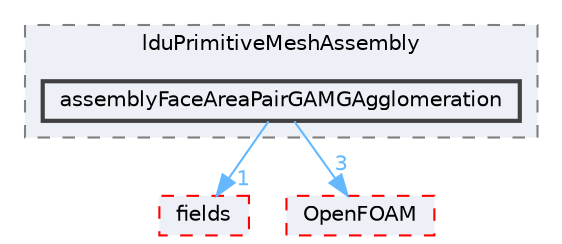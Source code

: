 digraph "src/finiteVolume/lduPrimitiveMeshAssembly/assemblyFaceAreaPairGAMGAgglomeration"
{
 // LATEX_PDF_SIZE
  bgcolor="transparent";
  edge [fontname=Helvetica,fontsize=10,labelfontname=Helvetica,labelfontsize=10];
  node [fontname=Helvetica,fontsize=10,shape=box,height=0.2,width=0.4];
  compound=true
  subgraph clusterdir_f079b6889fb6f012a765794ab6576c44 {
    graph [ bgcolor="#edf0f7", pencolor="grey50", label="lduPrimitiveMeshAssembly", fontname=Helvetica,fontsize=10 style="filled,dashed", URL="dir_f079b6889fb6f012a765794ab6576c44.html",tooltip=""]
  dir_781fc51185bc809a3f614f98cdba2db1 [label="assemblyFaceAreaPairGAMGAgglomeration", fillcolor="#edf0f7", color="grey25", style="filled,bold", URL="dir_781fc51185bc809a3f614f98cdba2db1.html",tooltip=""];
  }
  dir_25ab4a83a983f7bb7a38b7f63bb141b7 [label="fields", fillcolor="#edf0f7", color="red", style="filled,dashed", URL="dir_25ab4a83a983f7bb7a38b7f63bb141b7.html",tooltip=""];
  dir_c5473ff19b20e6ec4dfe5c310b3778a8 [label="OpenFOAM", fillcolor="#edf0f7", color="red", style="filled,dashed", URL="dir_c5473ff19b20e6ec4dfe5c310b3778a8.html",tooltip=""];
  dir_781fc51185bc809a3f614f98cdba2db1->dir_25ab4a83a983f7bb7a38b7f63bb141b7 [headlabel="1", labeldistance=1.5 headhref="dir_000134_001332.html" href="dir_000134_001332.html" color="steelblue1" fontcolor="steelblue1"];
  dir_781fc51185bc809a3f614f98cdba2db1->dir_c5473ff19b20e6ec4dfe5c310b3778a8 [headlabel="3", labeldistance=1.5 headhref="dir_000134_002695.html" href="dir_000134_002695.html" color="steelblue1" fontcolor="steelblue1"];
}
